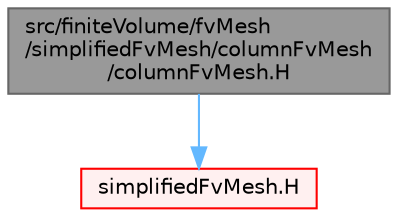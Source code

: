 digraph "src/finiteVolume/fvMesh/simplifiedFvMesh/columnFvMesh/columnFvMesh.H"
{
 // LATEX_PDF_SIZE
  bgcolor="transparent";
  edge [fontname=Helvetica,fontsize=10,labelfontname=Helvetica,labelfontsize=10];
  node [fontname=Helvetica,fontsize=10,shape=box,height=0.2,width=0.4];
  Node1 [id="Node000001",label="src/finiteVolume/fvMesh\l/simplifiedFvMesh/columnFvMesh\l/columnFvMesh.H",height=0.2,width=0.4,color="gray40", fillcolor="grey60", style="filled", fontcolor="black",tooltip=" "];
  Node1 -> Node2 [id="edge1_Node000001_Node000002",color="steelblue1",style="solid",tooltip=" "];
  Node2 [id="Node000002",label="simplifiedFvMesh.H",height=0.2,width=0.4,color="red", fillcolor="#FFF0F0", style="filled",URL="$simplifiedFvMesh_8H.html",tooltip=" "];
}
